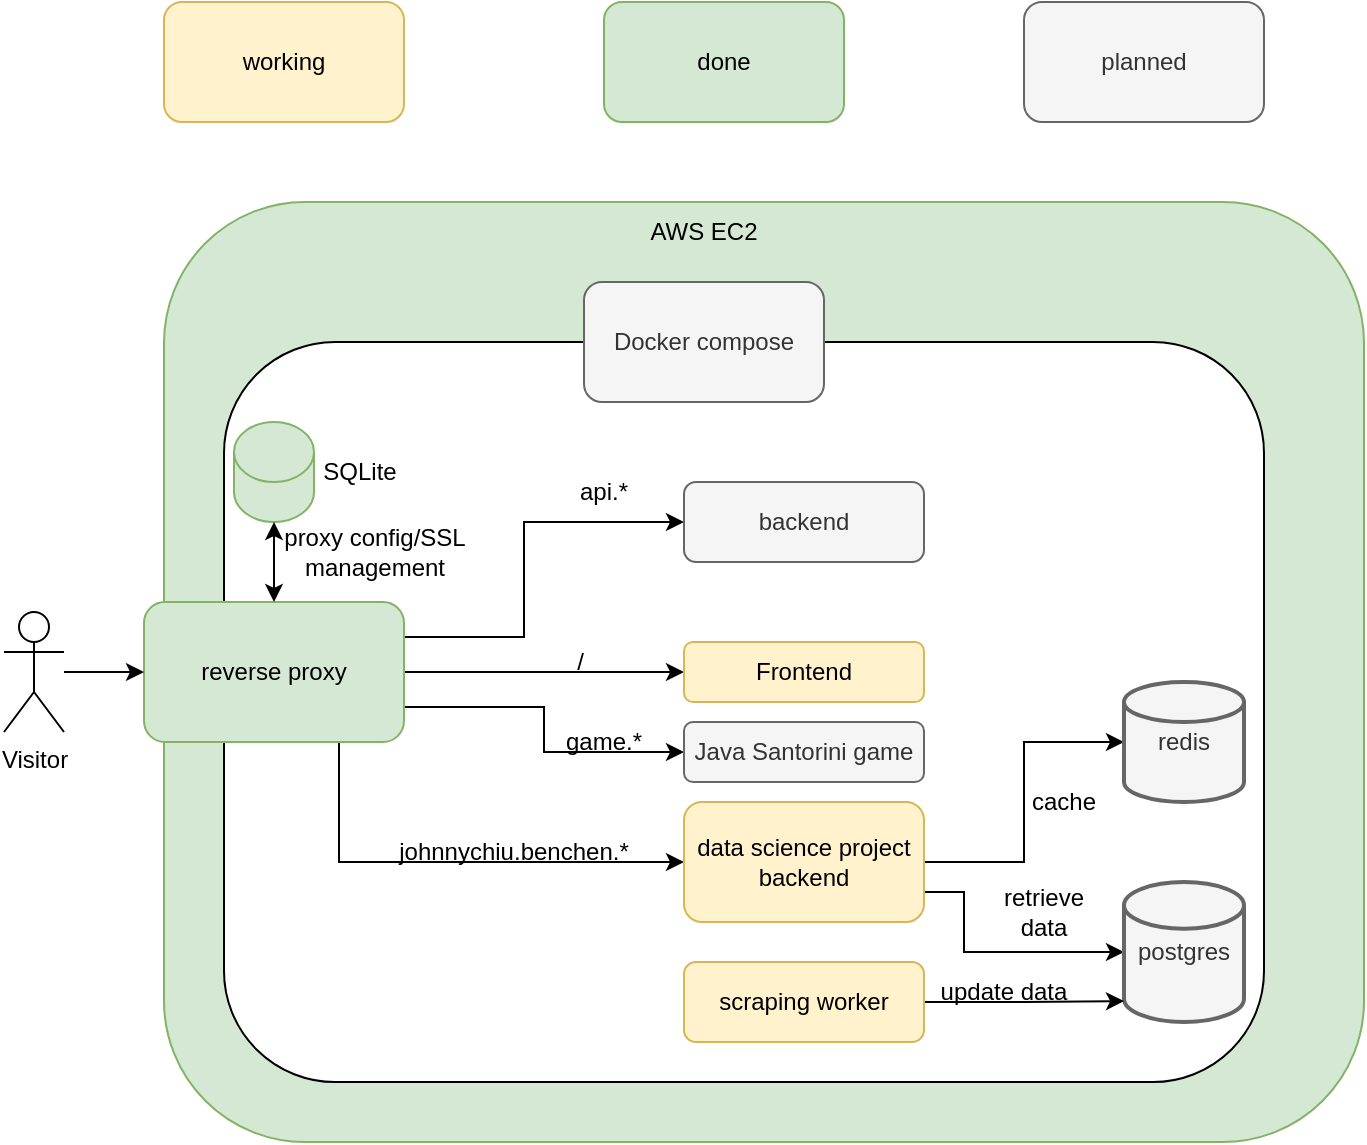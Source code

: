 <mxfile version="20.3.6" type="github">
  <diagram id="UZt9f3r-JrWIbyfP8DK_" name="Page-1">
    <mxGraphModel dx="1240" dy="1740" grid="1" gridSize="10" guides="1" tooltips="1" connect="1" arrows="1" fold="1" page="1" pageScale="1" pageWidth="850" pageHeight="1100" math="0" shadow="0">
      <root>
        <mxCell id="0" />
        <mxCell id="1" parent="0" />
        <mxCell id="glzbGaNxdseQhdKVSMum-22" value="" style="rounded=1;whiteSpace=wrap;html=1;fillColor=#d5e8d4;strokeColor=#82b366;" vertex="1" parent="1">
          <mxGeometry x="120" y="10" width="600" height="470" as="geometry" />
        </mxCell>
        <mxCell id="glzbGaNxdseQhdKVSMum-20" value="" style="rounded=1;whiteSpace=wrap;html=1;" vertex="1" parent="1">
          <mxGeometry x="150" y="80" width="520" height="370" as="geometry" />
        </mxCell>
        <mxCell id="glzbGaNxdseQhdKVSMum-1" value="Visitor" style="shape=umlActor;verticalLabelPosition=bottom;verticalAlign=top;html=1;outlineConnect=0;" vertex="1" parent="1">
          <mxGeometry x="40" y="215" width="30" height="60" as="geometry" />
        </mxCell>
        <mxCell id="glzbGaNxdseQhdKVSMum-17" style="edgeStyle=orthogonalEdgeStyle;rounded=0;orthogonalLoop=1;jettySize=auto;html=1;entryX=0;entryY=0.5;entryDx=0;entryDy=0;" edge="1" parent="1" source="glzbGaNxdseQhdKVSMum-3" target="glzbGaNxdseQhdKVSMum-16">
          <mxGeometry relative="1" as="geometry" />
        </mxCell>
        <mxCell id="glzbGaNxdseQhdKVSMum-19" style="edgeStyle=orthogonalEdgeStyle;rounded=0;orthogonalLoop=1;jettySize=auto;html=1;exitX=1;exitY=0.75;exitDx=0;exitDy=0;entryX=0;entryY=0.5;entryDx=0;entryDy=0;" edge="1" parent="1" source="glzbGaNxdseQhdKVSMum-3" target="glzbGaNxdseQhdKVSMum-18">
          <mxGeometry relative="1" as="geometry" />
        </mxCell>
        <mxCell id="glzbGaNxdseQhdKVSMum-27" style="edgeStyle=orthogonalEdgeStyle;rounded=0;orthogonalLoop=1;jettySize=auto;html=1;exitX=1;exitY=0.25;exitDx=0;exitDy=0;entryX=0;entryY=0.5;entryDx=0;entryDy=0;" edge="1" parent="1" source="glzbGaNxdseQhdKVSMum-3" target="glzbGaNxdseQhdKVSMum-26">
          <mxGeometry relative="1" as="geometry">
            <Array as="points">
              <mxPoint x="300" y="228" />
              <mxPoint x="300" y="170" />
            </Array>
          </mxGeometry>
        </mxCell>
        <mxCell id="glzbGaNxdseQhdKVSMum-30" style="edgeStyle=orthogonalEdgeStyle;rounded=0;orthogonalLoop=1;jettySize=auto;html=1;exitX=0.75;exitY=1;exitDx=0;exitDy=0;entryX=0;entryY=0.5;entryDx=0;entryDy=0;" edge="1" parent="1" source="glzbGaNxdseQhdKVSMum-3" target="glzbGaNxdseQhdKVSMum-29">
          <mxGeometry relative="1" as="geometry" />
        </mxCell>
        <mxCell id="glzbGaNxdseQhdKVSMum-3" value="reverse proxy" style="rounded=1;whiteSpace=wrap;html=1;fillColor=#d5e8d4;strokeColor=#82b366;" vertex="1" parent="1">
          <mxGeometry x="110" y="210" width="130" height="70" as="geometry" />
        </mxCell>
        <mxCell id="glzbGaNxdseQhdKVSMum-4" value="" style="endArrow=classic;html=1;rounded=0;entryX=0;entryY=0.5;entryDx=0;entryDy=0;" edge="1" parent="1" source="glzbGaNxdseQhdKVSMum-1" target="glzbGaNxdseQhdKVSMum-3">
          <mxGeometry width="50" height="50" relative="1" as="geometry">
            <mxPoint x="80" y="240" as="sourcePoint" />
            <mxPoint x="180" y="230" as="targetPoint" />
          </mxGeometry>
        </mxCell>
        <mxCell id="glzbGaNxdseQhdKVSMum-8" value="" style="shape=cylinder3;whiteSpace=wrap;html=1;boundedLbl=1;backgroundOutline=1;size=15;fillColor=#d5e8d4;strokeColor=#82b366;" vertex="1" parent="1">
          <mxGeometry x="155" y="120" width="40" height="50" as="geometry" />
        </mxCell>
        <mxCell id="glzbGaNxdseQhdKVSMum-10" style="edgeStyle=orthogonalEdgeStyle;rounded=0;orthogonalLoop=1;jettySize=auto;html=1;exitX=0.5;exitY=1;exitDx=0;exitDy=0;exitPerimeter=0;" edge="1" parent="1" source="glzbGaNxdseQhdKVSMum-8" target="glzbGaNxdseQhdKVSMum-8">
          <mxGeometry relative="1" as="geometry" />
        </mxCell>
        <mxCell id="glzbGaNxdseQhdKVSMum-11" value="SQLite" style="text;html=1;strokeColor=none;fillColor=none;align=center;verticalAlign=middle;whiteSpace=wrap;rounded=0;" vertex="1" parent="1">
          <mxGeometry x="177.5" y="130" width="80" height="30" as="geometry" />
        </mxCell>
        <mxCell id="glzbGaNxdseQhdKVSMum-13" value="" style="endArrow=classic;startArrow=classic;html=1;rounded=0;exitX=0.5;exitY=0;exitDx=0;exitDy=0;entryX=0.5;entryY=1;entryDx=0;entryDy=0;entryPerimeter=0;" edge="1" parent="1" source="glzbGaNxdseQhdKVSMum-3" target="glzbGaNxdseQhdKVSMum-8">
          <mxGeometry width="50" height="50" relative="1" as="geometry">
            <mxPoint x="260" y="250" as="sourcePoint" />
            <mxPoint x="310" y="200" as="targetPoint" />
          </mxGeometry>
        </mxCell>
        <mxCell id="glzbGaNxdseQhdKVSMum-14" value="proxy config/SSL management" style="text;html=1;strokeColor=none;fillColor=none;align=center;verticalAlign=middle;whiteSpace=wrap;rounded=0;" vertex="1" parent="1">
          <mxGeometry x="177.5" y="170" width="95" height="30" as="geometry" />
        </mxCell>
        <mxCell id="glzbGaNxdseQhdKVSMum-16" value="Frontend" style="rounded=1;whiteSpace=wrap;html=1;fillColor=#fff2cc;strokeColor=#d6b656;" vertex="1" parent="1">
          <mxGeometry x="380" y="230" width="120" height="30" as="geometry" />
        </mxCell>
        <mxCell id="glzbGaNxdseQhdKVSMum-18" value="Java Santorini game" style="rounded=1;whiteSpace=wrap;html=1;fillColor=#f5f5f5;fontColor=#333333;strokeColor=#666666;" vertex="1" parent="1">
          <mxGeometry x="380" y="270" width="120" height="30" as="geometry" />
        </mxCell>
        <mxCell id="glzbGaNxdseQhdKVSMum-21" value="Docker compose" style="rounded=1;whiteSpace=wrap;html=1;fillColor=#f5f5f5;fontColor=#333333;strokeColor=#666666;" vertex="1" parent="1">
          <mxGeometry x="330" y="50" width="120" height="60" as="geometry" />
        </mxCell>
        <mxCell id="glzbGaNxdseQhdKVSMum-23" value="AWS EC2" style="text;html=1;strokeColor=none;fillColor=none;align=center;verticalAlign=middle;whiteSpace=wrap;rounded=0;" vertex="1" parent="1">
          <mxGeometry x="360" y="10" width="60" height="30" as="geometry" />
        </mxCell>
        <mxCell id="glzbGaNxdseQhdKVSMum-26" value="backend" style="rounded=1;whiteSpace=wrap;html=1;fillColor=#f5f5f5;fontColor=#333333;strokeColor=#666666;" vertex="1" parent="1">
          <mxGeometry x="380" y="150" width="120" height="40" as="geometry" />
        </mxCell>
        <mxCell id="glzbGaNxdseQhdKVSMum-34" value="" style="edgeStyle=orthogonalEdgeStyle;rounded=0;orthogonalLoop=1;jettySize=auto;html=1;" edge="1" parent="1" source="glzbGaNxdseQhdKVSMum-29" target="glzbGaNxdseQhdKVSMum-33">
          <mxGeometry relative="1" as="geometry" />
        </mxCell>
        <mxCell id="glzbGaNxdseQhdKVSMum-48" style="edgeStyle=orthogonalEdgeStyle;rounded=0;orthogonalLoop=1;jettySize=auto;html=1;exitX=1;exitY=0.75;exitDx=0;exitDy=0;entryX=0;entryY=0.5;entryDx=0;entryDy=0;entryPerimeter=0;" edge="1" parent="1" source="glzbGaNxdseQhdKVSMum-29" target="glzbGaNxdseQhdKVSMum-36">
          <mxGeometry relative="1" as="geometry">
            <Array as="points">
              <mxPoint x="520" y="355" />
              <mxPoint x="520" y="385" />
            </Array>
          </mxGeometry>
        </mxCell>
        <mxCell id="glzbGaNxdseQhdKVSMum-29" value="data science project backend" style="rounded=1;whiteSpace=wrap;html=1;fillColor=#fff2cc;strokeColor=#d6b656;" vertex="1" parent="1">
          <mxGeometry x="380" y="310" width="120" height="60" as="geometry" />
        </mxCell>
        <mxCell id="glzbGaNxdseQhdKVSMum-33" value="redis" style="strokeWidth=2;html=1;shape=mxgraph.flowchart.database;whiteSpace=wrap;fillColor=#f5f5f5;fontColor=#333333;strokeColor=#666666;" vertex="1" parent="1">
          <mxGeometry x="600" y="250" width="60" height="60" as="geometry" />
        </mxCell>
        <mxCell id="glzbGaNxdseQhdKVSMum-35" value="cache" style="text;html=1;strokeColor=none;fillColor=none;align=center;verticalAlign=middle;whiteSpace=wrap;rounded=0;" vertex="1" parent="1">
          <mxGeometry x="540" y="295" width="60" height="30" as="geometry" />
        </mxCell>
        <mxCell id="glzbGaNxdseQhdKVSMum-36" value="postgres" style="strokeWidth=2;html=1;shape=mxgraph.flowchart.database;whiteSpace=wrap;fillColor=#f5f5f5;fontColor=#333333;strokeColor=#666666;" vertex="1" parent="1">
          <mxGeometry x="600" y="350" width="60" height="70" as="geometry" />
        </mxCell>
        <mxCell id="glzbGaNxdseQhdKVSMum-39" style="edgeStyle=orthogonalEdgeStyle;rounded=0;orthogonalLoop=1;jettySize=auto;html=1;entryX=0;entryY=0.85;entryDx=0;entryDy=0;entryPerimeter=0;" edge="1" parent="1" source="glzbGaNxdseQhdKVSMum-38" target="glzbGaNxdseQhdKVSMum-36">
          <mxGeometry relative="1" as="geometry" />
        </mxCell>
        <mxCell id="glzbGaNxdseQhdKVSMum-38" value="scraping worker" style="rounded=1;whiteSpace=wrap;html=1;fillColor=#fff2cc;strokeColor=#d6b656;" vertex="1" parent="1">
          <mxGeometry x="380" y="390" width="120" height="40" as="geometry" />
        </mxCell>
        <mxCell id="glzbGaNxdseQhdKVSMum-40" value="update data" style="text;html=1;strokeColor=none;fillColor=none;align=center;verticalAlign=middle;whiteSpace=wrap;rounded=0;" vertex="1" parent="1">
          <mxGeometry x="505" y="390" width="70" height="30" as="geometry" />
        </mxCell>
        <mxCell id="glzbGaNxdseQhdKVSMum-41" value="retrieve data" style="text;html=1;strokeColor=none;fillColor=none;align=center;verticalAlign=middle;whiteSpace=wrap;rounded=0;" vertex="1" parent="1">
          <mxGeometry x="530" y="350" width="60" height="30" as="geometry" />
        </mxCell>
        <mxCell id="glzbGaNxdseQhdKVSMum-42" value="/&amp;nbsp;" style="text;html=1;strokeColor=none;fillColor=none;align=center;verticalAlign=middle;whiteSpace=wrap;rounded=0;" vertex="1" parent="1">
          <mxGeometry x="300" y="225" width="60" height="30" as="geometry" />
        </mxCell>
        <mxCell id="glzbGaNxdseQhdKVSMum-44" value="api.*" style="text;html=1;strokeColor=none;fillColor=none;align=center;verticalAlign=middle;whiteSpace=wrap;rounded=0;" vertex="1" parent="1">
          <mxGeometry x="310" y="140" width="60" height="30" as="geometry" />
        </mxCell>
        <mxCell id="glzbGaNxdseQhdKVSMum-45" value="game.*" style="text;html=1;strokeColor=none;fillColor=none;align=center;verticalAlign=middle;whiteSpace=wrap;rounded=0;" vertex="1" parent="1">
          <mxGeometry x="310" y="265" width="60" height="30" as="geometry" />
        </mxCell>
        <mxCell id="glzbGaNxdseQhdKVSMum-46" value="johnnychiu.benchen.*" style="text;html=1;strokeColor=none;fillColor=none;align=center;verticalAlign=middle;whiteSpace=wrap;rounded=0;" vertex="1" parent="1">
          <mxGeometry x="230" y="320" width="130" height="30" as="geometry" />
        </mxCell>
        <mxCell id="glzbGaNxdseQhdKVSMum-49" value="working" style="rounded=1;whiteSpace=wrap;html=1;fillColor=#fff2cc;strokeColor=#d6b656;" vertex="1" parent="1">
          <mxGeometry x="120" y="-90" width="120" height="60" as="geometry" />
        </mxCell>
        <mxCell id="glzbGaNxdseQhdKVSMum-50" value="done" style="rounded=1;whiteSpace=wrap;html=1;fillColor=#d5e8d4;strokeColor=#82b366;" vertex="1" parent="1">
          <mxGeometry x="340" y="-90" width="120" height="60" as="geometry" />
        </mxCell>
        <mxCell id="glzbGaNxdseQhdKVSMum-51" value="planned" style="rounded=1;whiteSpace=wrap;html=1;fillColor=#f5f5f5;fontColor=#333333;strokeColor=#666666;" vertex="1" parent="1">
          <mxGeometry x="550" y="-90" width="120" height="60" as="geometry" />
        </mxCell>
      </root>
    </mxGraphModel>
  </diagram>
</mxfile>
